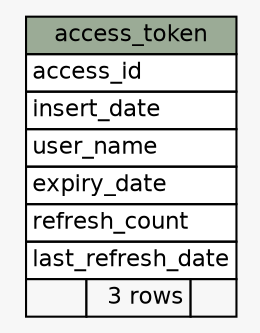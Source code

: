 // dot 2.38.0 on Windows 7 6.1
digraph "access_token" {
  graph [
    rankdir="RL"
    bgcolor="#f7f7f7"
  ];
  node [
    fontname="Helvetica"
    fontsize="11"
    shape="plaintext"
  ];
  edge [
    arrowsize="0.8"
  ];
  "access_token" [
    label=<
    <TABLE BORDER="0" CELLBORDER="1" CELLSPACING="0" BGCOLOR="#ffffff">
      <TR><TD PORT="access_token.heading" COLSPAN="3" BGCOLOR="#9bab96" ALIGN="CENTER">access_token</TD></TR>
      <TR><TD PORT="access_id" COLSPAN="3" ALIGN="LEFT">access_id</TD></TR>
      <TR><TD PORT="insert_date" COLSPAN="3" ALIGN="LEFT">insert_date</TD></TR>
      <TR><TD PORT="user_name" COLSPAN="3" ALIGN="LEFT">user_name</TD></TR>
      <TR><TD PORT="expiry_date" COLSPAN="3" ALIGN="LEFT">expiry_date</TD></TR>
      <TR><TD PORT="refresh_count" COLSPAN="3" ALIGN="LEFT">refresh_count</TD></TR>
      <TR><TD PORT="last_refresh_date" COLSPAN="3" ALIGN="LEFT">last_refresh_date</TD></TR>
      <TR><TD ALIGN="LEFT" BGCOLOR="#f7f7f7">  </TD><TD ALIGN="RIGHT" BGCOLOR="#f7f7f7">3 rows</TD><TD ALIGN="RIGHT" BGCOLOR="#f7f7f7">  </TD></TR>
    </TABLE>>
    URL="tables/access_token.html#"
    tooltip="access_token"
  ];
}
